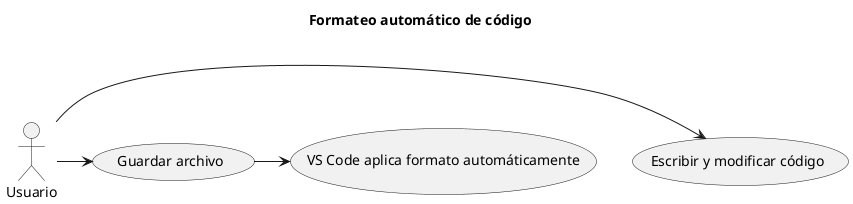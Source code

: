 @startuml
title Formateo automático de código
:Usuario: -> (Escribir y modificar código)
:Usuario: -> (Guardar archivo)
(Guardar archivo) -> (VS Code aplica formato automáticamente)
@enduml
